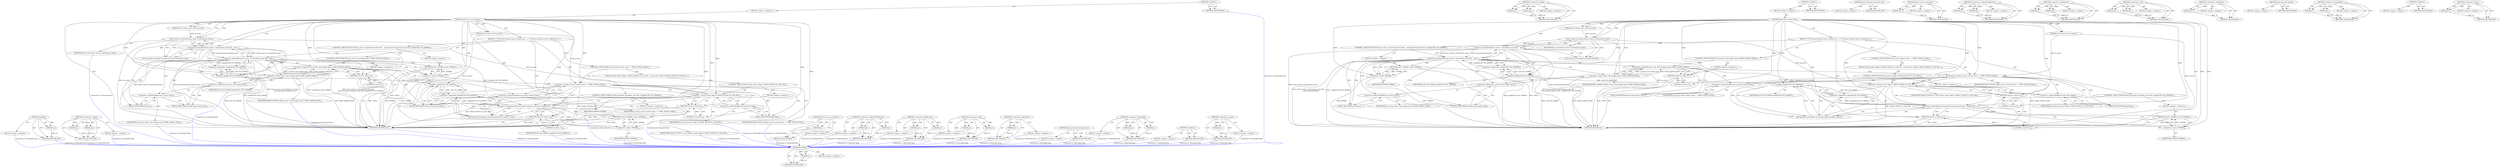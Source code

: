 digraph "&lt;operator&gt;.minus" {
vulnerable_102 [label=<(METHOD,capable)>];
vulnerable_103 [label=<(PARAM,p1)>];
vulnerable_104 [label=<(BLOCK,&lt;empty&gt;,&lt;empty&gt;)>];
vulnerable_105 [label=<(METHOD_RETURN,ANY)>];
vulnerable_125 [label=<(METHOD,&lt;operator&gt;.equals)>];
vulnerable_126 [label=<(PARAM,p1)>];
vulnerable_127 [label=<(PARAM,p2)>];
vulnerable_128 [label=<(BLOCK,&lt;empty&gt;,&lt;empty&gt;)>];
vulnerable_129 [label=<(METHOD_RETURN,ANY)>];
vulnerable_6 [label=<(METHOD,&lt;global&gt;)<SUB>1</SUB>>];
vulnerable_7 [label=<(BLOCK,&lt;empty&gt;,&lt;empty&gt;)<SUB>1</SUB>>];
vulnerable_8 [label=<(METHOD,perf_trace_event_perm)<SUB>1</SUB>>];
vulnerable_9 [label=<(PARAM,struct ftrace_event_call *tp_event)<SUB>1</SUB>>];
vulnerable_10 [label=<(PARAM,struct perf_event *p_event)<SUB>2</SUB>>];
vulnerable_11 [label=<(BLOCK,{
 	/* The ftrace function trace is allowed onl...,{
 	/* The ftrace function trace is allowed onl...)<SUB>3</SUB>>];
vulnerable_12 [label=<(CONTROL_STRUCTURE,IF,if (ftrace_event_is_function(tp_event) &amp;&amp;
	    perf_paranoid_kernel() &amp;&amp; !capable(CAP_SYS_ADMIN)))<SUB>5</SUB>>];
vulnerable_13 [label=<(&lt;operator&gt;.logicalAnd,ftrace_event_is_function(tp_event) &amp;&amp;
	    perf...)<SUB>5</SUB>>];
vulnerable_14 [label=<(&lt;operator&gt;.logicalAnd,ftrace_event_is_function(tp_event) &amp;&amp;
	    perf...)<SUB>5</SUB>>];
vulnerable_15 [label=<(ftrace_event_is_function,ftrace_event_is_function(tp_event))<SUB>5</SUB>>];
vulnerable_16 [label=<(IDENTIFIER,tp_event,ftrace_event_is_function(tp_event))<SUB>5</SUB>>];
vulnerable_17 [label=<(perf_paranoid_kernel,perf_paranoid_kernel())<SUB>6</SUB>>];
vulnerable_18 [label=<(&lt;operator&gt;.logicalNot,!capable(CAP_SYS_ADMIN))<SUB>6</SUB>>];
vulnerable_19 [label=<(capable,capable(CAP_SYS_ADMIN))<SUB>6</SUB>>];
vulnerable_20 [label=<(IDENTIFIER,CAP_SYS_ADMIN,capable(CAP_SYS_ADMIN))<SUB>6</SUB>>];
vulnerable_21 [label=<(BLOCK,&lt;empty&gt;,&lt;empty&gt;)<SUB>7</SUB>>];
vulnerable_22 [label=<(RETURN,return -EPERM;,return -EPERM;)<SUB>7</SUB>>];
vulnerable_23 [label=<(&lt;operator&gt;.minus,-EPERM)<SUB>7</SUB>>];
vulnerable_24 [label=<(IDENTIFIER,EPERM,-EPERM)<SUB>7</SUB>>];
vulnerable_25 [label=<(CONTROL_STRUCTURE,IF,if (!(p_event-&gt;attr.sample_type &amp; PERF_SAMPLE_RAW)))<SUB>10</SUB>>];
vulnerable_26 [label=<(&lt;operator&gt;.logicalNot,!(p_event-&gt;attr.sample_type &amp; PERF_SAMPLE_RAW))<SUB>10</SUB>>];
vulnerable_27 [label=<(&lt;operator&gt;.and,p_event-&gt;attr.sample_type &amp; PERF_SAMPLE_RAW)<SUB>10</SUB>>];
vulnerable_28 [label=<(&lt;operator&gt;.fieldAccess,p_event-&gt;attr.sample_type)<SUB>10</SUB>>];
vulnerable_29 [label=<(&lt;operator&gt;.indirectFieldAccess,p_event-&gt;attr)<SUB>10</SUB>>];
vulnerable_30 [label=<(IDENTIFIER,p_event,p_event-&gt;attr.sample_type &amp; PERF_SAMPLE_RAW)<SUB>10</SUB>>];
vulnerable_31 [label=<(FIELD_IDENTIFIER,attr,attr)<SUB>10</SUB>>];
vulnerable_32 [label=<(FIELD_IDENTIFIER,sample_type,sample_type)<SUB>10</SUB>>];
vulnerable_33 [label=<(IDENTIFIER,PERF_SAMPLE_RAW,p_event-&gt;attr.sample_type &amp; PERF_SAMPLE_RAW)<SUB>10</SUB>>];
vulnerable_34 [label=<(BLOCK,&lt;empty&gt;,&lt;empty&gt;)<SUB>11</SUB>>];
vulnerable_35 [label=<(RETURN,return 0;,return 0;)<SUB>11</SUB>>];
vulnerable_36 [label=<(LITERAL,0,return 0;)<SUB>11</SUB>>];
vulnerable_37 [label=<(CONTROL_STRUCTURE,IF,if (p_event-&gt;attach_state == PERF_ATTACH_TASK))<SUB>14</SUB>>];
vulnerable_38 [label=<(&lt;operator&gt;.equals,p_event-&gt;attach_state == PERF_ATTACH_TASK)<SUB>14</SUB>>];
vulnerable_39 [label=<(&lt;operator&gt;.indirectFieldAccess,p_event-&gt;attach_state)<SUB>14</SUB>>];
vulnerable_40 [label=<(IDENTIFIER,p_event,p_event-&gt;attach_state == PERF_ATTACH_TASK)<SUB>14</SUB>>];
vulnerable_41 [label=<(FIELD_IDENTIFIER,attach_state,attach_state)<SUB>14</SUB>>];
vulnerable_42 [label=<(IDENTIFIER,PERF_ATTACH_TASK,p_event-&gt;attach_state == PERF_ATTACH_TASK)<SUB>14</SUB>>];
vulnerable_43 [label=<(BLOCK,{
		if (tp_event-&gt;flags &amp; TRACE_EVENT_FL_CAP_AN...,{
		if (tp_event-&gt;flags &amp; TRACE_EVENT_FL_CAP_AN...)<SUB>14</SUB>>];
vulnerable_44 [label=<(CONTROL_STRUCTURE,IF,if (tp_event-&gt;flags &amp; TRACE_EVENT_FL_CAP_ANY))<SUB>15</SUB>>];
vulnerable_45 [label=<(&lt;operator&gt;.and,tp_event-&gt;flags &amp; TRACE_EVENT_FL_CAP_ANY)<SUB>15</SUB>>];
vulnerable_46 [label=<(&lt;operator&gt;.indirectFieldAccess,tp_event-&gt;flags)<SUB>15</SUB>>];
vulnerable_47 [label=<(IDENTIFIER,tp_event,tp_event-&gt;flags &amp; TRACE_EVENT_FL_CAP_ANY)<SUB>15</SUB>>];
vulnerable_48 [label=<(FIELD_IDENTIFIER,flags,flags)<SUB>15</SUB>>];
vulnerable_49 [label=<(IDENTIFIER,TRACE_EVENT_FL_CAP_ANY,tp_event-&gt;flags &amp; TRACE_EVENT_FL_CAP_ANY)<SUB>15</SUB>>];
vulnerable_50 [label=<(BLOCK,&lt;empty&gt;,&lt;empty&gt;)<SUB>16</SUB>>];
vulnerable_51 [label=<(RETURN,return 0;,return 0;)<SUB>16</SUB>>];
vulnerable_52 [label=<(LITERAL,0,return 0;)<SUB>16</SUB>>];
vulnerable_53 [label=<(CONTROL_STRUCTURE,IF,if (perf_paranoid_tracepoint_raw() &amp;&amp; !capable(CAP_SYS_ADMIN)))<SUB>23</SUB>>];
vulnerable_54 [label=<(&lt;operator&gt;.logicalAnd,perf_paranoid_tracepoint_raw() &amp;&amp; !capable(CAP_...)<SUB>23</SUB>>];
vulnerable_55 [label=<(perf_paranoid_tracepoint_raw,perf_paranoid_tracepoint_raw())<SUB>23</SUB>>];
vulnerable_56 [label=<(&lt;operator&gt;.logicalNot,!capable(CAP_SYS_ADMIN))<SUB>23</SUB>>];
vulnerable_57 [label=<(capable,capable(CAP_SYS_ADMIN))<SUB>23</SUB>>];
vulnerable_58 [label=<(IDENTIFIER,CAP_SYS_ADMIN,capable(CAP_SYS_ADMIN))<SUB>23</SUB>>];
vulnerable_59 [label=<(BLOCK,&lt;empty&gt;,&lt;empty&gt;)<SUB>24</SUB>>];
vulnerable_60 [label=<(RETURN,return -EPERM;,return -EPERM;)<SUB>24</SUB>>];
vulnerable_61 [label=<(&lt;operator&gt;.minus,-EPERM)<SUB>24</SUB>>];
vulnerable_62 [label=<(IDENTIFIER,EPERM,-EPERM)<SUB>24</SUB>>];
vulnerable_63 [label=<(RETURN,return 0;,return 0;)<SUB>26</SUB>>];
vulnerable_64 [label=<(LITERAL,0,return 0;)<SUB>26</SUB>>];
vulnerable_65 [label=<(METHOD_RETURN,int)<SUB>1</SUB>>];
vulnerable_67 [label=<(METHOD_RETURN,ANY)<SUB>1</SUB>>];
vulnerable_130 [label=<(METHOD,perf_paranoid_tracepoint_raw)>];
vulnerable_131 [label=<(BLOCK,&lt;empty&gt;,&lt;empty&gt;)>];
vulnerable_132 [label=<(METHOD_RETURN,ANY)>];
vulnerable_91 [label=<(METHOD,ftrace_event_is_function)>];
vulnerable_92 [label=<(PARAM,p1)>];
vulnerable_93 [label=<(BLOCK,&lt;empty&gt;,&lt;empty&gt;)>];
vulnerable_94 [label=<(METHOD_RETURN,ANY)>];
vulnerable_120 [label=<(METHOD,&lt;operator&gt;.indirectFieldAccess)>];
vulnerable_121 [label=<(PARAM,p1)>];
vulnerable_122 [label=<(PARAM,p2)>];
vulnerable_123 [label=<(BLOCK,&lt;empty&gt;,&lt;empty&gt;)>];
vulnerable_124 [label=<(METHOD_RETURN,ANY)>];
vulnerable_115 [label=<(METHOD,&lt;operator&gt;.fieldAccess)>];
vulnerable_116 [label=<(PARAM,p1)>];
vulnerable_117 [label=<(PARAM,p2)>];
vulnerable_118 [label=<(BLOCK,&lt;empty&gt;,&lt;empty&gt;)>];
vulnerable_119 [label=<(METHOD_RETURN,ANY)>];
vulnerable_110 [label=<(METHOD,&lt;operator&gt;.and)>];
vulnerable_111 [label=<(PARAM,p1)>];
vulnerable_112 [label=<(PARAM,p2)>];
vulnerable_113 [label=<(BLOCK,&lt;empty&gt;,&lt;empty&gt;)>];
vulnerable_114 [label=<(METHOD_RETURN,ANY)>];
vulnerable_98 [label=<(METHOD,&lt;operator&gt;.logicalNot)>];
vulnerable_99 [label=<(PARAM,p1)>];
vulnerable_100 [label=<(BLOCK,&lt;empty&gt;,&lt;empty&gt;)>];
vulnerable_101 [label=<(METHOD_RETURN,ANY)>];
vulnerable_95 [label=<(METHOD,perf_paranoid_kernel)>];
vulnerable_96 [label=<(BLOCK,&lt;empty&gt;,&lt;empty&gt;)>];
vulnerable_97 [label=<(METHOD_RETURN,ANY)>];
vulnerable_86 [label=<(METHOD,&lt;operator&gt;.logicalAnd)>];
vulnerable_87 [label=<(PARAM,p1)>];
vulnerable_88 [label=<(PARAM,p2)>];
vulnerable_89 [label=<(BLOCK,&lt;empty&gt;,&lt;empty&gt;)>];
vulnerable_90 [label=<(METHOD_RETURN,ANY)>];
vulnerable_80 [label=<(METHOD,&lt;global&gt;)<SUB>1</SUB>>];
vulnerable_81 [label=<(BLOCK,&lt;empty&gt;,&lt;empty&gt;)>];
vulnerable_82 [label=<(METHOD_RETURN,ANY)>];
vulnerable_106 [label=<(METHOD,&lt;operator&gt;.minus)>];
vulnerable_107 [label=<(PARAM,p1)>];
vulnerable_108 [label=<(BLOCK,&lt;empty&gt;,&lt;empty&gt;)>];
vulnerable_109 [label=<(METHOD_RETURN,ANY)>];
fixed_102 [label=<(METHOD,capable)>];
fixed_103 [label=<(PARAM,p1)>];
fixed_104 [label=<(BLOCK,&lt;empty&gt;,&lt;empty&gt;)>];
fixed_105 [label=<(METHOD_RETURN,ANY)>];
fixed_125 [label=<(METHOD,&lt;operator&gt;.equals)>];
fixed_126 [label=<(PARAM,p1)>];
fixed_127 [label=<(PARAM,p2)>];
fixed_128 [label=<(BLOCK,&lt;empty&gt;,&lt;empty&gt;)>];
fixed_129 [label=<(METHOD_RETURN,ANY)>];
fixed_6 [label=<(METHOD,&lt;global&gt;)<SUB>1</SUB>>];
fixed_7 [label=<(BLOCK,&lt;empty&gt;,&lt;empty&gt;)<SUB>1</SUB>>];
fixed_8 [label=<(METHOD,perf_trace_event_perm)<SUB>1</SUB>>];
fixed_9 [label=<(PARAM,struct ftrace_event_call *tp_event)<SUB>1</SUB>>];
fixed_10 [label=<(PARAM,struct perf_event *p_event)<SUB>2</SUB>>];
fixed_11 [label=<(BLOCK,{
 	/* The ftrace function trace is allowed onl...,{
 	/* The ftrace function trace is allowed onl...)<SUB>3</SUB>>];
fixed_12 [label=<(CONTROL_STRUCTURE,IF,if (ftrace_event_is_function(tp_event) &amp;&amp;
	    perf_paranoid_tracepoint_raw() &amp;&amp; !capable(CAP_SYS_ADMIN)))<SUB>5</SUB>>];
fixed_13 [label=<(&lt;operator&gt;.logicalAnd,ftrace_event_is_function(tp_event) &amp;&amp;
	    perf...)<SUB>5</SUB>>];
fixed_14 [label=<(&lt;operator&gt;.logicalAnd,ftrace_event_is_function(tp_event) &amp;&amp;
	    perf...)<SUB>5</SUB>>];
fixed_15 [label=<(ftrace_event_is_function,ftrace_event_is_function(tp_event))<SUB>5</SUB>>];
fixed_16 [label=<(IDENTIFIER,tp_event,ftrace_event_is_function(tp_event))<SUB>5</SUB>>];
fixed_17 [label=<(perf_paranoid_tracepoint_raw,perf_paranoid_tracepoint_raw())<SUB>6</SUB>>];
fixed_18 [label=<(&lt;operator&gt;.logicalNot,!capable(CAP_SYS_ADMIN))<SUB>6</SUB>>];
fixed_19 [label=<(capable,capable(CAP_SYS_ADMIN))<SUB>6</SUB>>];
fixed_20 [label=<(IDENTIFIER,CAP_SYS_ADMIN,capable(CAP_SYS_ADMIN))<SUB>6</SUB>>];
fixed_21 [label=<(BLOCK,&lt;empty&gt;,&lt;empty&gt;)<SUB>7</SUB>>];
fixed_22 [label=<(RETURN,return -EPERM;,return -EPERM;)<SUB>7</SUB>>];
fixed_23 [label=<(&lt;operator&gt;.minus,-EPERM)<SUB>7</SUB>>];
fixed_24 [label=<(IDENTIFIER,EPERM,-EPERM)<SUB>7</SUB>>];
fixed_25 [label=<(CONTROL_STRUCTURE,IF,if (!(p_event-&gt;attr.sample_type &amp; PERF_SAMPLE_RAW)))<SUB>10</SUB>>];
fixed_26 [label=<(&lt;operator&gt;.logicalNot,!(p_event-&gt;attr.sample_type &amp; PERF_SAMPLE_RAW))<SUB>10</SUB>>];
fixed_27 [label=<(&lt;operator&gt;.and,p_event-&gt;attr.sample_type &amp; PERF_SAMPLE_RAW)<SUB>10</SUB>>];
fixed_28 [label=<(&lt;operator&gt;.fieldAccess,p_event-&gt;attr.sample_type)<SUB>10</SUB>>];
fixed_29 [label=<(&lt;operator&gt;.indirectFieldAccess,p_event-&gt;attr)<SUB>10</SUB>>];
fixed_30 [label=<(IDENTIFIER,p_event,p_event-&gt;attr.sample_type &amp; PERF_SAMPLE_RAW)<SUB>10</SUB>>];
fixed_31 [label=<(FIELD_IDENTIFIER,attr,attr)<SUB>10</SUB>>];
fixed_32 [label=<(FIELD_IDENTIFIER,sample_type,sample_type)<SUB>10</SUB>>];
fixed_33 [label=<(IDENTIFIER,PERF_SAMPLE_RAW,p_event-&gt;attr.sample_type &amp; PERF_SAMPLE_RAW)<SUB>10</SUB>>];
fixed_34 [label=<(BLOCK,&lt;empty&gt;,&lt;empty&gt;)<SUB>11</SUB>>];
fixed_35 [label=<(RETURN,return 0;,return 0;)<SUB>11</SUB>>];
fixed_36 [label=<(LITERAL,0,return 0;)<SUB>11</SUB>>];
fixed_37 [label=<(CONTROL_STRUCTURE,IF,if (p_event-&gt;attach_state == PERF_ATTACH_TASK))<SUB>14</SUB>>];
fixed_38 [label=<(&lt;operator&gt;.equals,p_event-&gt;attach_state == PERF_ATTACH_TASK)<SUB>14</SUB>>];
fixed_39 [label=<(&lt;operator&gt;.indirectFieldAccess,p_event-&gt;attach_state)<SUB>14</SUB>>];
fixed_40 [label=<(IDENTIFIER,p_event,p_event-&gt;attach_state == PERF_ATTACH_TASK)<SUB>14</SUB>>];
fixed_41 [label=<(FIELD_IDENTIFIER,attach_state,attach_state)<SUB>14</SUB>>];
fixed_42 [label=<(IDENTIFIER,PERF_ATTACH_TASK,p_event-&gt;attach_state == PERF_ATTACH_TASK)<SUB>14</SUB>>];
fixed_43 [label=<(BLOCK,{
		if (tp_event-&gt;flags &amp; TRACE_EVENT_FL_CAP_AN...,{
		if (tp_event-&gt;flags &amp; TRACE_EVENT_FL_CAP_AN...)<SUB>14</SUB>>];
fixed_44 [label=<(CONTROL_STRUCTURE,IF,if (tp_event-&gt;flags &amp; TRACE_EVENT_FL_CAP_ANY))<SUB>15</SUB>>];
fixed_45 [label=<(&lt;operator&gt;.and,tp_event-&gt;flags &amp; TRACE_EVENT_FL_CAP_ANY)<SUB>15</SUB>>];
fixed_46 [label=<(&lt;operator&gt;.indirectFieldAccess,tp_event-&gt;flags)<SUB>15</SUB>>];
fixed_47 [label=<(IDENTIFIER,tp_event,tp_event-&gt;flags &amp; TRACE_EVENT_FL_CAP_ANY)<SUB>15</SUB>>];
fixed_48 [label=<(FIELD_IDENTIFIER,flags,flags)<SUB>15</SUB>>];
fixed_49 [label=<(IDENTIFIER,TRACE_EVENT_FL_CAP_ANY,tp_event-&gt;flags &amp; TRACE_EVENT_FL_CAP_ANY)<SUB>15</SUB>>];
fixed_50 [label=<(BLOCK,&lt;empty&gt;,&lt;empty&gt;)<SUB>16</SUB>>];
fixed_51 [label=<(RETURN,return 0;,return 0;)<SUB>16</SUB>>];
fixed_52 [label=<(LITERAL,0,return 0;)<SUB>16</SUB>>];
fixed_53 [label=<(CONTROL_STRUCTURE,IF,if (perf_paranoid_tracepoint_raw() &amp;&amp; !capable(CAP_SYS_ADMIN)))<SUB>23</SUB>>];
fixed_54 [label=<(&lt;operator&gt;.logicalAnd,perf_paranoid_tracepoint_raw() &amp;&amp; !capable(CAP_...)<SUB>23</SUB>>];
fixed_55 [label=<(perf_paranoid_tracepoint_raw,perf_paranoid_tracepoint_raw())<SUB>23</SUB>>];
fixed_56 [label=<(&lt;operator&gt;.logicalNot,!capable(CAP_SYS_ADMIN))<SUB>23</SUB>>];
fixed_57 [label=<(capable,capable(CAP_SYS_ADMIN))<SUB>23</SUB>>];
fixed_58 [label=<(IDENTIFIER,CAP_SYS_ADMIN,capable(CAP_SYS_ADMIN))<SUB>23</SUB>>];
fixed_59 [label=<(BLOCK,&lt;empty&gt;,&lt;empty&gt;)<SUB>24</SUB>>];
fixed_60 [label=<(RETURN,return -EPERM;,return -EPERM;)<SUB>24</SUB>>];
fixed_61 [label=<(&lt;operator&gt;.minus,-EPERM)<SUB>24</SUB>>];
fixed_62 [label=<(IDENTIFIER,EPERM,-EPERM)<SUB>24</SUB>>];
fixed_63 [label=<(RETURN,return 0;,return 0;)<SUB>26</SUB>>];
fixed_64 [label=<(LITERAL,0,return 0;)<SUB>26</SUB>>];
fixed_65 [label=<(METHOD_RETURN,int)<SUB>1</SUB>>];
fixed_67 [label=<(METHOD_RETURN,ANY)<SUB>1</SUB>>];
fixed_91 [label=<(METHOD,ftrace_event_is_function)>];
fixed_92 [label=<(PARAM,p1)>];
fixed_93 [label=<(BLOCK,&lt;empty&gt;,&lt;empty&gt;)>];
fixed_94 [label=<(METHOD_RETURN,ANY)>];
fixed_120 [label=<(METHOD,&lt;operator&gt;.indirectFieldAccess)>];
fixed_121 [label=<(PARAM,p1)>];
fixed_122 [label=<(PARAM,p2)>];
fixed_123 [label=<(BLOCK,&lt;empty&gt;,&lt;empty&gt;)>];
fixed_124 [label=<(METHOD_RETURN,ANY)>];
fixed_115 [label=<(METHOD,&lt;operator&gt;.fieldAccess)>];
fixed_116 [label=<(PARAM,p1)>];
fixed_117 [label=<(PARAM,p2)>];
fixed_118 [label=<(BLOCK,&lt;empty&gt;,&lt;empty&gt;)>];
fixed_119 [label=<(METHOD_RETURN,ANY)>];
fixed_110 [label=<(METHOD,&lt;operator&gt;.and)>];
fixed_111 [label=<(PARAM,p1)>];
fixed_112 [label=<(PARAM,p2)>];
fixed_113 [label=<(BLOCK,&lt;empty&gt;,&lt;empty&gt;)>];
fixed_114 [label=<(METHOD_RETURN,ANY)>];
fixed_98 [label=<(METHOD,&lt;operator&gt;.logicalNot)>];
fixed_99 [label=<(PARAM,p1)>];
fixed_100 [label=<(BLOCK,&lt;empty&gt;,&lt;empty&gt;)>];
fixed_101 [label=<(METHOD_RETURN,ANY)>];
fixed_95 [label=<(METHOD,perf_paranoid_tracepoint_raw)>];
fixed_96 [label=<(BLOCK,&lt;empty&gt;,&lt;empty&gt;)>];
fixed_97 [label=<(METHOD_RETURN,ANY)>];
fixed_86 [label=<(METHOD,&lt;operator&gt;.logicalAnd)>];
fixed_87 [label=<(PARAM,p1)>];
fixed_88 [label=<(PARAM,p2)>];
fixed_89 [label=<(BLOCK,&lt;empty&gt;,&lt;empty&gt;)>];
fixed_90 [label=<(METHOD_RETURN,ANY)>];
fixed_80 [label=<(METHOD,&lt;global&gt;)<SUB>1</SUB>>];
fixed_81 [label=<(BLOCK,&lt;empty&gt;,&lt;empty&gt;)>];
fixed_82 [label=<(METHOD_RETURN,ANY)>];
fixed_106 [label=<(METHOD,&lt;operator&gt;.minus)>];
fixed_107 [label=<(PARAM,p1)>];
fixed_108 [label=<(BLOCK,&lt;empty&gt;,&lt;empty&gt;)>];
fixed_109 [label=<(METHOD_RETURN,ANY)>];
vulnerable_102 -> vulnerable_103  [key=0, label="AST: "];
vulnerable_102 -> vulnerable_103  [key=1, label="DDG: "];
vulnerable_102 -> vulnerable_104  [key=0, label="AST: "];
vulnerable_102 -> vulnerable_105  [key=0, label="AST: "];
vulnerable_102 -> vulnerable_105  [key=1, label="CFG: "];
vulnerable_103 -> vulnerable_105  [key=0, label="DDG: p1"];
vulnerable_125 -> vulnerable_126  [key=0, label="AST: "];
vulnerable_125 -> vulnerable_126  [key=1, label="DDG: "];
vulnerable_125 -> vulnerable_128  [key=0, label="AST: "];
vulnerable_125 -> vulnerable_127  [key=0, label="AST: "];
vulnerable_125 -> vulnerable_127  [key=1, label="DDG: "];
vulnerable_125 -> vulnerable_129  [key=0, label="AST: "];
vulnerable_125 -> vulnerable_129  [key=1, label="CFG: "];
vulnerable_126 -> vulnerable_129  [key=0, label="DDG: p1"];
vulnerable_127 -> vulnerable_129  [key=0, label="DDG: p2"];
vulnerable_6 -> vulnerable_7  [key=0, label="AST: "];
vulnerable_6 -> vulnerable_67  [key=0, label="AST: "];
vulnerable_6 -> vulnerable_67  [key=1, label="CFG: "];
vulnerable_7 -> vulnerable_8  [key=0, label="AST: "];
vulnerable_8 -> vulnerable_9  [key=0, label="AST: "];
vulnerable_8 -> vulnerable_9  [key=1, label="DDG: "];
vulnerable_8 -> vulnerable_10  [key=0, label="AST: "];
vulnerable_8 -> vulnerable_10  [key=1, label="DDG: "];
vulnerable_8 -> vulnerable_11  [key=0, label="AST: "];
vulnerable_8 -> vulnerable_65  [key=0, label="AST: "];
vulnerable_8 -> vulnerable_15  [key=0, label="CFG: "];
vulnerable_8 -> vulnerable_15  [key=1, label="DDG: "];
vulnerable_8 -> vulnerable_63  [key=0, label="DDG: "];
vulnerable_8 -> vulnerable_64  [key=0, label="DDG: "];
vulnerable_8 -> vulnerable_35  [key=0, label="DDG: "];
vulnerable_8 -> vulnerable_38  [key=0, label="DDG: "];
vulnerable_8 -> vulnerable_54  [key=0, label="DDG: "];
vulnerable_8 -> vulnerable_14  [key=0, label="DDG: "];
vulnerable_8 -> vulnerable_27  [key=0, label="DDG: "];
vulnerable_8 -> vulnerable_36  [key=0, label="DDG: "];
vulnerable_8 -> vulnerable_19  [key=0, label="DDG: "];
vulnerable_8 -> vulnerable_23  [key=0, label="DDG: "];
vulnerable_8 -> vulnerable_45  [key=0, label="DDG: "];
vulnerable_8 -> vulnerable_51  [key=0, label="DDG: "];
vulnerable_8 -> vulnerable_57  [key=0, label="DDG: "];
vulnerable_8 -> vulnerable_61  [key=0, label="DDG: "];
vulnerable_8 -> vulnerable_52  [key=0, label="DDG: "];
vulnerable_9 -> vulnerable_15  [key=0, label="DDG: tp_event"];
vulnerable_10 -> vulnerable_65  [key=0, label="DDG: p_event"];
vulnerable_10 -> vulnerable_38  [key=0, label="DDG: p_event"];
vulnerable_11 -> vulnerable_12  [key=0, label="AST: "];
vulnerable_11 -> vulnerable_25  [key=0, label="AST: "];
vulnerable_11 -> vulnerable_37  [key=0, label="AST: "];
vulnerable_11 -> vulnerable_53  [key=0, label="AST: "];
vulnerable_11 -> vulnerable_63  [key=0, label="AST: "];
vulnerable_12 -> vulnerable_13  [key=0, label="AST: "];
vulnerable_12 -> vulnerable_21  [key=0, label="AST: "];
vulnerable_13 -> vulnerable_14  [key=0, label="AST: "];
vulnerable_13 -> vulnerable_18  [key=0, label="AST: "];
vulnerable_13 -> vulnerable_23  [key=0, label="CFG: "];
vulnerable_13 -> vulnerable_23  [key=1, label="CDG: "];
vulnerable_13 -> vulnerable_31  [key=0, label="CFG: "];
vulnerable_13 -> vulnerable_31  [key=1, label="CDG: "];
vulnerable_13 -> vulnerable_65  [key=0, label="DDG: ftrace_event_is_function(tp_event) &amp;&amp;
	    perf_paranoid_kernel()"];
vulnerable_13 -> vulnerable_65  [key=1, label="DDG: !capable(CAP_SYS_ADMIN)"];
vulnerable_13 -> vulnerable_65  [key=2, label="DDG: ftrace_event_is_function(tp_event) &amp;&amp;
	    perf_paranoid_kernel() &amp;&amp; !capable(CAP_SYS_ADMIN)"];
vulnerable_13 -> vulnerable_54  [key=0, label="DDG: !capable(CAP_SYS_ADMIN)"];
vulnerable_13 -> vulnerable_32  [key=0, label="CDG: "];
vulnerable_13 -> vulnerable_26  [key=0, label="CDG: "];
vulnerable_13 -> vulnerable_28  [key=0, label="CDG: "];
vulnerable_13 -> vulnerable_22  [key=0, label="CDG: "];
vulnerable_13 -> vulnerable_27  [key=0, label="CDG: "];
vulnerable_13 -> vulnerable_29  [key=0, label="CDG: "];
vulnerable_14 -> vulnerable_15  [key=0, label="AST: "];
vulnerable_14 -> vulnerable_17  [key=0, label="AST: "];
vulnerable_14 -> vulnerable_13  [key=0, label="CFG: "];
vulnerable_14 -> vulnerable_13  [key=1, label="DDG: ftrace_event_is_function(tp_event)"];
vulnerable_14 -> vulnerable_13  [key=2, label="DDG: perf_paranoid_kernel()"];
vulnerable_14 -> vulnerable_19  [key=0, label="CFG: "];
vulnerable_14 -> vulnerable_19  [key=1, label="CDG: "];
vulnerable_14 -> vulnerable_65  [key=0, label="DDG: ftrace_event_is_function(tp_event)"];
vulnerable_14 -> vulnerable_65  [key=1, label="DDG: perf_paranoid_kernel()"];
vulnerable_14 -> vulnerable_18  [key=0, label="CDG: "];
vulnerable_15 -> vulnerable_16  [key=0, label="AST: "];
vulnerable_15 -> vulnerable_17  [key=0, label="CFG: "];
vulnerable_15 -> vulnerable_17  [key=1, label="CDG: "];
vulnerable_15 -> vulnerable_14  [key=0, label="CFG: "];
vulnerable_15 -> vulnerable_14  [key=1, label="DDG: tp_event"];
vulnerable_15 -> vulnerable_65  [key=0, label="DDG: tp_event"];
vulnerable_15 -> vulnerable_45  [key=0, label="DDG: tp_event"];
vulnerable_17 -> vulnerable_14  [key=0, label="CFG: "];
vulnerable_18 -> vulnerable_19  [key=0, label="AST: "];
vulnerable_18 -> vulnerable_13  [key=0, label="CFG: "];
vulnerable_18 -> vulnerable_13  [key=1, label="DDG: capable(CAP_SYS_ADMIN)"];
vulnerable_18 -> vulnerable_65  [key=0, label="DDG: capable(CAP_SYS_ADMIN)"];
vulnerable_19 -> vulnerable_20  [key=0, label="AST: "];
vulnerable_19 -> vulnerable_18  [key=0, label="CFG: "];
vulnerable_19 -> vulnerable_18  [key=1, label="DDG: CAP_SYS_ADMIN"];
vulnerable_19 -> vulnerable_65  [key=0, label="DDG: CAP_SYS_ADMIN"];
vulnerable_19 -> vulnerable_57  [key=0, label="DDG: CAP_SYS_ADMIN"];
vulnerable_21 -> vulnerable_22  [key=0, label="AST: "];
vulnerable_22 -> vulnerable_23  [key=0, label="AST: "];
vulnerable_22 -> vulnerable_65  [key=0, label="CFG: "];
vulnerable_22 -> vulnerable_65  [key=1, label="DDG: &lt;RET&gt;"];
vulnerable_23 -> vulnerable_24  [key=0, label="AST: "];
vulnerable_23 -> vulnerable_22  [key=0, label="CFG: "];
vulnerable_23 -> vulnerable_22  [key=1, label="DDG: -EPERM"];
vulnerable_23 -> vulnerable_65  [key=0, label="DDG: EPERM"];
vulnerable_23 -> vulnerable_65  [key=1, label="DDG: -EPERM"];
vulnerable_25 -> vulnerable_26  [key=0, label="AST: "];
vulnerable_25 -> vulnerable_34  [key=0, label="AST: "];
vulnerable_26 -> vulnerable_27  [key=0, label="AST: "];
vulnerable_26 -> vulnerable_35  [key=0, label="CFG: "];
vulnerable_26 -> vulnerable_35  [key=1, label="CDG: "];
vulnerable_26 -> vulnerable_41  [key=0, label="CFG: "];
vulnerable_26 -> vulnerable_41  [key=1, label="CDG: "];
vulnerable_26 -> vulnerable_38  [key=0, label="CDG: "];
vulnerable_26 -> vulnerable_39  [key=0, label="CDG: "];
vulnerable_27 -> vulnerable_28  [key=0, label="AST: "];
vulnerable_27 -> vulnerable_33  [key=0, label="AST: "];
vulnerable_27 -> vulnerable_26  [key=0, label="CFG: "];
vulnerable_27 -> vulnerable_26  [key=1, label="DDG: p_event-&gt;attr.sample_type"];
vulnerable_27 -> vulnerable_26  [key=2, label="DDG: PERF_SAMPLE_RAW"];
vulnerable_27 -> vulnerable_65  [key=0, label="DDG: PERF_SAMPLE_RAW"];
vulnerable_28 -> vulnerable_29  [key=0, label="AST: "];
vulnerable_28 -> vulnerable_32  [key=0, label="AST: "];
vulnerable_28 -> vulnerable_27  [key=0, label="CFG: "];
vulnerable_29 -> vulnerable_30  [key=0, label="AST: "];
vulnerable_29 -> vulnerable_31  [key=0, label="AST: "];
vulnerable_29 -> vulnerable_32  [key=0, label="CFG: "];
vulnerable_31 -> vulnerable_29  [key=0, label="CFG: "];
vulnerable_32 -> vulnerable_28  [key=0, label="CFG: "];
vulnerable_34 -> vulnerable_35  [key=0, label="AST: "];
vulnerable_35 -> vulnerable_36  [key=0, label="AST: "];
vulnerable_35 -> vulnerable_65  [key=0, label="CFG: "];
vulnerable_35 -> vulnerable_65  [key=1, label="DDG: &lt;RET&gt;"];
vulnerable_36 -> vulnerable_35  [key=0, label="DDG: 0"];
vulnerable_37 -> vulnerable_38  [key=0, label="AST: "];
vulnerable_37 -> vulnerable_43  [key=0, label="AST: "];
vulnerable_38 -> vulnerable_39  [key=0, label="AST: "];
vulnerable_38 -> vulnerable_42  [key=0, label="AST: "];
vulnerable_38 -> vulnerable_55  [key=0, label="CFG: "];
vulnerable_38 -> vulnerable_55  [key=1, label="CDG: "];
vulnerable_38 -> vulnerable_48  [key=0, label="CFG: "];
vulnerable_38 -> vulnerable_48  [key=1, label="CDG: "];
vulnerable_38 -> vulnerable_65  [key=0, label="DDG: PERF_ATTACH_TASK"];
vulnerable_38 -> vulnerable_46  [key=0, label="CDG: "];
vulnerable_38 -> vulnerable_45  [key=0, label="CDG: "];
vulnerable_38 -> vulnerable_54  [key=0, label="CDG: "];
vulnerable_39 -> vulnerable_40  [key=0, label="AST: "];
vulnerable_39 -> vulnerable_41  [key=0, label="AST: "];
vulnerable_39 -> vulnerable_38  [key=0, label="CFG: "];
vulnerable_41 -> vulnerable_39  [key=0, label="CFG: "];
vulnerable_43 -> vulnerable_44  [key=0, label="AST: "];
vulnerable_44 -> vulnerable_45  [key=0, label="AST: "];
vulnerable_44 -> vulnerable_50  [key=0, label="AST: "];
vulnerable_45 -> vulnerable_46  [key=0, label="AST: "];
vulnerable_45 -> vulnerable_49  [key=0, label="AST: "];
vulnerable_45 -> vulnerable_55  [key=0, label="CFG: "];
vulnerable_45 -> vulnerable_55  [key=1, label="CDG: "];
vulnerable_45 -> vulnerable_51  [key=0, label="CFG: "];
vulnerable_45 -> vulnerable_51  [key=1, label="CDG: "];
vulnerable_45 -> vulnerable_65  [key=0, label="DDG: TRACE_EVENT_FL_CAP_ANY"];
vulnerable_45 -> vulnerable_54  [key=0, label="CDG: "];
vulnerable_46 -> vulnerable_47  [key=0, label="AST: "];
vulnerable_46 -> vulnerable_48  [key=0, label="AST: "];
vulnerable_46 -> vulnerable_45  [key=0, label="CFG: "];
vulnerable_48 -> vulnerable_46  [key=0, label="CFG: "];
vulnerable_50 -> vulnerable_51  [key=0, label="AST: "];
vulnerable_51 -> vulnerable_52  [key=0, label="AST: "];
vulnerable_51 -> vulnerable_65  [key=0, label="CFG: "];
vulnerable_51 -> vulnerable_65  [key=1, label="DDG: &lt;RET&gt;"];
vulnerable_52 -> vulnerable_51  [key=0, label="DDG: 0"];
vulnerable_53 -> vulnerable_54  [key=0, label="AST: "];
vulnerable_53 -> vulnerable_59  [key=0, label="AST: "];
vulnerable_54 -> vulnerable_55  [key=0, label="AST: "];
vulnerable_54 -> vulnerable_56  [key=0, label="AST: "];
vulnerable_54 -> vulnerable_61  [key=0, label="CFG: "];
vulnerable_54 -> vulnerable_61  [key=1, label="CDG: "];
vulnerable_54 -> vulnerable_63  [key=0, label="CFG: "];
vulnerable_54 -> vulnerable_63  [key=1, label="CDG: "];
vulnerable_54 -> vulnerable_60  [key=0, label="CDG: "];
vulnerable_55 -> vulnerable_54  [key=0, label="CFG: "];
vulnerable_55 -> vulnerable_57  [key=0, label="CFG: "];
vulnerable_55 -> vulnerable_57  [key=1, label="CDG: "];
vulnerable_55 -> vulnerable_56  [key=0, label="CDG: "];
vulnerable_56 -> vulnerable_57  [key=0, label="AST: "];
vulnerable_56 -> vulnerable_54  [key=0, label="CFG: "];
vulnerable_56 -> vulnerable_54  [key=1, label="DDG: capable(CAP_SYS_ADMIN)"];
vulnerable_57 -> vulnerable_58  [key=0, label="AST: "];
vulnerable_57 -> vulnerable_56  [key=0, label="CFG: "];
vulnerable_57 -> vulnerable_56  [key=1, label="DDG: CAP_SYS_ADMIN"];
vulnerable_59 -> vulnerable_60  [key=0, label="AST: "];
vulnerable_60 -> vulnerable_61  [key=0, label="AST: "];
vulnerable_60 -> vulnerable_65  [key=0, label="CFG: "];
vulnerable_60 -> vulnerable_65  [key=1, label="DDG: &lt;RET&gt;"];
vulnerable_61 -> vulnerable_62  [key=0, label="AST: "];
vulnerable_61 -> vulnerable_60  [key=0, label="CFG: "];
vulnerable_61 -> vulnerable_60  [key=1, label="DDG: -EPERM"];
vulnerable_63 -> vulnerable_64  [key=0, label="AST: "];
vulnerable_63 -> vulnerable_65  [key=0, label="CFG: "];
vulnerable_63 -> vulnerable_65  [key=1, label="DDG: &lt;RET&gt;"];
vulnerable_64 -> vulnerable_63  [key=0, label="DDG: 0"];
vulnerable_130 -> vulnerable_131  [key=0, label="AST: "];
vulnerable_130 -> vulnerable_132  [key=0, label="AST: "];
vulnerable_130 -> vulnerable_132  [key=1, label="CFG: "];
vulnerable_91 -> vulnerable_92  [key=0, label="AST: "];
vulnerable_91 -> vulnerable_92  [key=1, label="DDG: "];
vulnerable_91 -> vulnerable_93  [key=0, label="AST: "];
vulnerable_91 -> vulnerable_94  [key=0, label="AST: "];
vulnerable_91 -> vulnerable_94  [key=1, label="CFG: "];
vulnerable_92 -> vulnerable_94  [key=0, label="DDG: p1"];
vulnerable_120 -> vulnerable_121  [key=0, label="AST: "];
vulnerable_120 -> vulnerable_121  [key=1, label="DDG: "];
vulnerable_120 -> vulnerable_123  [key=0, label="AST: "];
vulnerable_120 -> vulnerable_122  [key=0, label="AST: "];
vulnerable_120 -> vulnerable_122  [key=1, label="DDG: "];
vulnerable_120 -> vulnerable_124  [key=0, label="AST: "];
vulnerable_120 -> vulnerable_124  [key=1, label="CFG: "];
vulnerable_121 -> vulnerable_124  [key=0, label="DDG: p1"];
vulnerable_122 -> vulnerable_124  [key=0, label="DDG: p2"];
vulnerable_115 -> vulnerable_116  [key=0, label="AST: "];
vulnerable_115 -> vulnerable_116  [key=1, label="DDG: "];
vulnerable_115 -> vulnerable_118  [key=0, label="AST: "];
vulnerable_115 -> vulnerable_117  [key=0, label="AST: "];
vulnerable_115 -> vulnerable_117  [key=1, label="DDG: "];
vulnerable_115 -> vulnerable_119  [key=0, label="AST: "];
vulnerable_115 -> vulnerable_119  [key=1, label="CFG: "];
vulnerable_116 -> vulnerable_119  [key=0, label="DDG: p1"];
vulnerable_117 -> vulnerable_119  [key=0, label="DDG: p2"];
vulnerable_110 -> vulnerable_111  [key=0, label="AST: "];
vulnerable_110 -> vulnerable_111  [key=1, label="DDG: "];
vulnerable_110 -> vulnerable_113  [key=0, label="AST: "];
vulnerable_110 -> vulnerable_112  [key=0, label="AST: "];
vulnerable_110 -> vulnerable_112  [key=1, label="DDG: "];
vulnerable_110 -> vulnerable_114  [key=0, label="AST: "];
vulnerable_110 -> vulnerable_114  [key=1, label="CFG: "];
vulnerable_111 -> vulnerable_114  [key=0, label="DDG: p1"];
vulnerable_112 -> vulnerable_114  [key=0, label="DDG: p2"];
vulnerable_98 -> vulnerable_99  [key=0, label="AST: "];
vulnerable_98 -> vulnerable_99  [key=1, label="DDG: "];
vulnerable_98 -> vulnerable_100  [key=0, label="AST: "];
vulnerable_98 -> vulnerable_101  [key=0, label="AST: "];
vulnerable_98 -> vulnerable_101  [key=1, label="CFG: "];
vulnerable_99 -> vulnerable_101  [key=0, label="DDG: p1"];
vulnerable_95 -> vulnerable_96  [key=0, label="AST: "];
vulnerable_95 -> vulnerable_97  [key=0, label="AST: "];
vulnerable_95 -> vulnerable_97  [key=1, label="CFG: "];
vulnerable_86 -> vulnerable_87  [key=0, label="AST: "];
vulnerable_86 -> vulnerable_87  [key=1, label="DDG: "];
vulnerable_86 -> vulnerable_89  [key=0, label="AST: "];
vulnerable_86 -> vulnerable_88  [key=0, label="AST: "];
vulnerable_86 -> vulnerable_88  [key=1, label="DDG: "];
vulnerable_86 -> vulnerable_90  [key=0, label="AST: "];
vulnerable_86 -> vulnerable_90  [key=1, label="CFG: "];
vulnerable_87 -> vulnerable_90  [key=0, label="DDG: p1"];
vulnerable_88 -> vulnerable_90  [key=0, label="DDG: p2"];
vulnerable_80 -> vulnerable_81  [key=0, label="AST: "];
vulnerable_80 -> vulnerable_82  [key=0, label="AST: "];
vulnerable_80 -> vulnerable_82  [key=1, label="CFG: "];
vulnerable_106 -> vulnerable_107  [key=0, label="AST: "];
vulnerable_106 -> vulnerable_107  [key=1, label="DDG: "];
vulnerable_106 -> vulnerable_108  [key=0, label="AST: "];
vulnerable_106 -> vulnerable_109  [key=0, label="AST: "];
vulnerable_106 -> vulnerable_109  [key=1, label="CFG: "];
vulnerable_107 -> vulnerable_109  [key=0, label="DDG: p1"];
fixed_102 -> fixed_103  [key=0, label="AST: "];
fixed_102 -> fixed_103  [key=1, label="DDG: "];
fixed_102 -> fixed_104  [key=0, label="AST: "];
fixed_102 -> fixed_105  [key=0, label="AST: "];
fixed_102 -> fixed_105  [key=1, label="CFG: "];
fixed_103 -> fixed_105  [key=0, label="DDG: p1"];
fixed_104 -> vulnerable_102  [color=blue, key=0, label="Connection to Vulnerable Root", penwidth="2.0", style=dashed];
fixed_105 -> vulnerable_102  [color=blue, key=0, label="Connection to Vulnerable Root", penwidth="2.0", style=dashed];
fixed_125 -> fixed_126  [key=0, label="AST: "];
fixed_125 -> fixed_126  [key=1, label="DDG: "];
fixed_125 -> fixed_128  [key=0, label="AST: "];
fixed_125 -> fixed_127  [key=0, label="AST: "];
fixed_125 -> fixed_127  [key=1, label="DDG: "];
fixed_125 -> fixed_129  [key=0, label="AST: "];
fixed_125 -> fixed_129  [key=1, label="CFG: "];
fixed_126 -> fixed_129  [key=0, label="DDG: p1"];
fixed_127 -> fixed_129  [key=0, label="DDG: p2"];
fixed_128 -> vulnerable_102  [color=blue, key=0, label="Connection to Vulnerable Root", penwidth="2.0", style=dashed];
fixed_129 -> vulnerable_102  [color=blue, key=0, label="Connection to Vulnerable Root", penwidth="2.0", style=dashed];
fixed_6 -> fixed_7  [key=0, label="AST: "];
fixed_6 -> fixed_67  [key=0, label="AST: "];
fixed_6 -> fixed_67  [key=1, label="CFG: "];
fixed_7 -> fixed_8  [key=0, label="AST: "];
fixed_8 -> fixed_9  [key=0, label="AST: "];
fixed_8 -> fixed_9  [key=1, label="DDG: "];
fixed_8 -> fixed_10  [key=0, label="AST: "];
fixed_8 -> fixed_10  [key=1, label="DDG: "];
fixed_8 -> fixed_11  [key=0, label="AST: "];
fixed_8 -> fixed_65  [key=0, label="AST: "];
fixed_8 -> fixed_15  [key=0, label="CFG: "];
fixed_8 -> fixed_15  [key=1, label="DDG: "];
fixed_8 -> fixed_63  [key=0, label="DDG: "];
fixed_8 -> fixed_64  [key=0, label="DDG: "];
fixed_8 -> fixed_35  [key=0, label="DDG: "];
fixed_8 -> fixed_38  [key=0, label="DDG: "];
fixed_8 -> fixed_54  [key=0, label="DDG: "];
fixed_8 -> fixed_14  [key=0, label="DDG: "];
fixed_8 -> fixed_27  [key=0, label="DDG: "];
fixed_8 -> fixed_36  [key=0, label="DDG: "];
fixed_8 -> fixed_19  [key=0, label="DDG: "];
fixed_8 -> fixed_23  [key=0, label="DDG: "];
fixed_8 -> fixed_45  [key=0, label="DDG: "];
fixed_8 -> fixed_51  [key=0, label="DDG: "];
fixed_8 -> fixed_57  [key=0, label="DDG: "];
fixed_8 -> fixed_61  [key=0, label="DDG: "];
fixed_8 -> fixed_52  [key=0, label="DDG: "];
fixed_9 -> fixed_15  [key=0, label="DDG: tp_event"];
fixed_10 -> fixed_65  [key=0, label="DDG: p_event"];
fixed_10 -> fixed_38  [key=0, label="DDG: p_event"];
fixed_11 -> fixed_12  [key=0, label="AST: "];
fixed_11 -> fixed_25  [key=0, label="AST: "];
fixed_11 -> fixed_37  [key=0, label="AST: "];
fixed_11 -> fixed_53  [key=0, label="AST: "];
fixed_11 -> fixed_63  [key=0, label="AST: "];
fixed_12 -> fixed_13  [key=0, label="AST: "];
fixed_12 -> fixed_21  [key=0, label="AST: "];
fixed_13 -> fixed_14  [key=0, label="AST: "];
fixed_13 -> fixed_18  [key=0, label="AST: "];
fixed_13 -> fixed_23  [key=0, label="CFG: "];
fixed_13 -> fixed_23  [key=1, label="CDG: "];
fixed_13 -> fixed_31  [key=0, label="CFG: "];
fixed_13 -> fixed_31  [key=1, label="CDG: "];
fixed_13 -> fixed_65  [key=0, label="DDG: ftrace_event_is_function(tp_event) &amp;&amp;
	    perf_paranoid_tracepoint_raw()"];
fixed_13 -> fixed_65  [key=1, label="DDG: !capable(CAP_SYS_ADMIN)"];
fixed_13 -> fixed_65  [key=2, label="DDG: ftrace_event_is_function(tp_event) &amp;&amp;
	    perf_paranoid_tracepoint_raw() &amp;&amp; !capable(CAP_SYS_ADMIN)"];
fixed_13 -> fixed_54  [key=0, label="DDG: !capable(CAP_SYS_ADMIN)"];
fixed_13 -> fixed_32  [key=0, label="CDG: "];
fixed_13 -> fixed_26  [key=0, label="CDG: "];
fixed_13 -> fixed_28  [key=0, label="CDG: "];
fixed_13 -> fixed_22  [key=0, label="CDG: "];
fixed_13 -> fixed_27  [key=0, label="CDG: "];
fixed_13 -> fixed_29  [key=0, label="CDG: "];
fixed_14 -> fixed_15  [key=0, label="AST: "];
fixed_14 -> fixed_17  [key=0, label="AST: "];
fixed_14 -> fixed_13  [key=0, label="CFG: "];
fixed_14 -> fixed_13  [key=1, label="DDG: ftrace_event_is_function(tp_event)"];
fixed_14 -> fixed_13  [key=2, label="DDG: perf_paranoid_tracepoint_raw()"];
fixed_14 -> fixed_19  [key=0, label="CFG: "];
fixed_14 -> fixed_19  [key=1, label="CDG: "];
fixed_14 -> fixed_65  [key=0, label="DDG: ftrace_event_is_function(tp_event)"];
fixed_14 -> fixed_65  [key=1, label="DDG: perf_paranoid_tracepoint_raw()"];
fixed_14 -> fixed_18  [key=0, label="CDG: "];
fixed_15 -> fixed_16  [key=0, label="AST: "];
fixed_15 -> fixed_17  [key=0, label="CFG: "];
fixed_15 -> fixed_17  [key=1, label="CDG: "];
fixed_15 -> fixed_14  [key=0, label="CFG: "];
fixed_15 -> fixed_14  [key=1, label="DDG: tp_event"];
fixed_15 -> fixed_65  [key=0, label="DDG: tp_event"];
fixed_15 -> fixed_45  [key=0, label="DDG: tp_event"];
fixed_16 -> vulnerable_102  [color=blue, key=0, label="Connection to Vulnerable Root", penwidth="2.0", style=dashed];
fixed_17 -> fixed_14  [key=0, label="CFG: "];
fixed_18 -> fixed_19  [key=0, label="AST: "];
fixed_18 -> fixed_13  [key=0, label="CFG: "];
fixed_18 -> fixed_13  [key=1, label="DDG: capable(CAP_SYS_ADMIN)"];
fixed_18 -> fixed_65  [key=0, label="DDG: capable(CAP_SYS_ADMIN)"];
fixed_19 -> fixed_20  [key=0, label="AST: "];
fixed_19 -> fixed_18  [key=0, label="CFG: "];
fixed_19 -> fixed_18  [key=1, label="DDG: CAP_SYS_ADMIN"];
fixed_19 -> fixed_65  [key=0, label="DDG: CAP_SYS_ADMIN"];
fixed_19 -> fixed_57  [key=0, label="DDG: CAP_SYS_ADMIN"];
fixed_20 -> vulnerable_102  [color=blue, key=0, label="Connection to Vulnerable Root", penwidth="2.0", style=dashed];
fixed_21 -> fixed_22  [key=0, label="AST: "];
fixed_22 -> fixed_23  [key=0, label="AST: "];
fixed_22 -> fixed_65  [key=0, label="CFG: "];
fixed_22 -> fixed_65  [key=1, label="DDG: &lt;RET&gt;"];
fixed_23 -> fixed_24  [key=0, label="AST: "];
fixed_23 -> fixed_22  [key=0, label="CFG: "];
fixed_23 -> fixed_22  [key=1, label="DDG: -EPERM"];
fixed_23 -> fixed_65  [key=0, label="DDG: EPERM"];
fixed_23 -> fixed_65  [key=1, label="DDG: -EPERM"];
fixed_24 -> vulnerable_102  [color=blue, key=0, label="Connection to Vulnerable Root", penwidth="2.0", style=dashed];
fixed_25 -> fixed_26  [key=0, label="AST: "];
fixed_25 -> fixed_34  [key=0, label="AST: "];
fixed_26 -> fixed_27  [key=0, label="AST: "];
fixed_26 -> fixed_35  [key=0, label="CFG: "];
fixed_26 -> fixed_35  [key=1, label="CDG: "];
fixed_26 -> fixed_41  [key=0, label="CFG: "];
fixed_26 -> fixed_41  [key=1, label="CDG: "];
fixed_26 -> fixed_38  [key=0, label="CDG: "];
fixed_26 -> fixed_39  [key=0, label="CDG: "];
fixed_27 -> fixed_28  [key=0, label="AST: "];
fixed_27 -> fixed_33  [key=0, label="AST: "];
fixed_27 -> fixed_26  [key=0, label="CFG: "];
fixed_27 -> fixed_26  [key=1, label="DDG: p_event-&gt;attr.sample_type"];
fixed_27 -> fixed_26  [key=2, label="DDG: PERF_SAMPLE_RAW"];
fixed_27 -> fixed_65  [key=0, label="DDG: PERF_SAMPLE_RAW"];
fixed_28 -> fixed_29  [key=0, label="AST: "];
fixed_28 -> fixed_32  [key=0, label="AST: "];
fixed_28 -> fixed_27  [key=0, label="CFG: "];
fixed_29 -> fixed_30  [key=0, label="AST: "];
fixed_29 -> fixed_31  [key=0, label="AST: "];
fixed_29 -> fixed_32  [key=0, label="CFG: "];
fixed_30 -> vulnerable_102  [color=blue, key=0, label="Connection to Vulnerable Root", penwidth="2.0", style=dashed];
fixed_31 -> fixed_29  [key=0, label="CFG: "];
fixed_32 -> fixed_28  [key=0, label="CFG: "];
fixed_33 -> vulnerable_102  [color=blue, key=0, label="Connection to Vulnerable Root", penwidth="2.0", style=dashed];
fixed_34 -> fixed_35  [key=0, label="AST: "];
fixed_35 -> fixed_36  [key=0, label="AST: "];
fixed_35 -> fixed_65  [key=0, label="CFG: "];
fixed_35 -> fixed_65  [key=1, label="DDG: &lt;RET&gt;"];
fixed_36 -> fixed_35  [key=0, label="DDG: 0"];
fixed_37 -> fixed_38  [key=0, label="AST: "];
fixed_37 -> fixed_43  [key=0, label="AST: "];
fixed_38 -> fixed_39  [key=0, label="AST: "];
fixed_38 -> fixed_42  [key=0, label="AST: "];
fixed_38 -> fixed_55  [key=0, label="CFG: "];
fixed_38 -> fixed_55  [key=1, label="CDG: "];
fixed_38 -> fixed_48  [key=0, label="CFG: "];
fixed_38 -> fixed_48  [key=1, label="CDG: "];
fixed_38 -> fixed_65  [key=0, label="DDG: PERF_ATTACH_TASK"];
fixed_38 -> fixed_46  [key=0, label="CDG: "];
fixed_38 -> fixed_45  [key=0, label="CDG: "];
fixed_38 -> fixed_54  [key=0, label="CDG: "];
fixed_39 -> fixed_40  [key=0, label="AST: "];
fixed_39 -> fixed_41  [key=0, label="AST: "];
fixed_39 -> fixed_38  [key=0, label="CFG: "];
fixed_40 -> vulnerable_102  [color=blue, key=0, label="Connection to Vulnerable Root", penwidth="2.0", style=dashed];
fixed_41 -> fixed_39  [key=0, label="CFG: "];
fixed_42 -> vulnerable_102  [color=blue, key=0, label="Connection to Vulnerable Root", penwidth="2.0", style=dashed];
fixed_43 -> fixed_44  [key=0, label="AST: "];
fixed_44 -> fixed_45  [key=0, label="AST: "];
fixed_44 -> fixed_50  [key=0, label="AST: "];
fixed_45 -> fixed_46  [key=0, label="AST: "];
fixed_45 -> fixed_49  [key=0, label="AST: "];
fixed_45 -> fixed_55  [key=0, label="CFG: "];
fixed_45 -> fixed_55  [key=1, label="CDG: "];
fixed_45 -> fixed_51  [key=0, label="CFG: "];
fixed_45 -> fixed_51  [key=1, label="CDG: "];
fixed_45 -> fixed_65  [key=0, label="DDG: TRACE_EVENT_FL_CAP_ANY"];
fixed_45 -> fixed_54  [key=0, label="CDG: "];
fixed_46 -> fixed_47  [key=0, label="AST: "];
fixed_46 -> fixed_48  [key=0, label="AST: "];
fixed_46 -> fixed_45  [key=0, label="CFG: "];
fixed_47 -> vulnerable_102  [color=blue, key=0, label="Connection to Vulnerable Root", penwidth="2.0", style=dashed];
fixed_48 -> fixed_46  [key=0, label="CFG: "];
fixed_49 -> vulnerable_102  [color=blue, key=0, label="Connection to Vulnerable Root", penwidth="2.0", style=dashed];
fixed_50 -> fixed_51  [key=0, label="AST: "];
fixed_51 -> fixed_52  [key=0, label="AST: "];
fixed_51 -> fixed_65  [key=0, label="CFG: "];
fixed_51 -> fixed_65  [key=1, label="DDG: &lt;RET&gt;"];
fixed_52 -> fixed_51  [key=0, label="DDG: 0"];
fixed_53 -> fixed_54  [key=0, label="AST: "];
fixed_53 -> fixed_59  [key=0, label="AST: "];
fixed_54 -> fixed_55  [key=0, label="AST: "];
fixed_54 -> fixed_56  [key=0, label="AST: "];
fixed_54 -> fixed_61  [key=0, label="CFG: "];
fixed_54 -> fixed_61  [key=1, label="CDG: "];
fixed_54 -> fixed_63  [key=0, label="CFG: "];
fixed_54 -> fixed_63  [key=1, label="CDG: "];
fixed_54 -> fixed_60  [key=0, label="CDG: "];
fixed_55 -> fixed_54  [key=0, label="CFG: "];
fixed_55 -> fixed_57  [key=0, label="CFG: "];
fixed_55 -> fixed_57  [key=1, label="CDG: "];
fixed_55 -> fixed_56  [key=0, label="CDG: "];
fixed_56 -> fixed_57  [key=0, label="AST: "];
fixed_56 -> fixed_54  [key=0, label="CFG: "];
fixed_56 -> fixed_54  [key=1, label="DDG: capable(CAP_SYS_ADMIN)"];
fixed_57 -> fixed_58  [key=0, label="AST: "];
fixed_57 -> fixed_56  [key=0, label="CFG: "];
fixed_57 -> fixed_56  [key=1, label="DDG: CAP_SYS_ADMIN"];
fixed_58 -> vulnerable_102  [color=blue, key=0, label="Connection to Vulnerable Root", penwidth="2.0", style=dashed];
fixed_59 -> fixed_60  [key=0, label="AST: "];
fixed_60 -> fixed_61  [key=0, label="AST: "];
fixed_60 -> fixed_65  [key=0, label="CFG: "];
fixed_60 -> fixed_65  [key=1, label="DDG: &lt;RET&gt;"];
fixed_61 -> fixed_62  [key=0, label="AST: "];
fixed_61 -> fixed_60  [key=0, label="CFG: "];
fixed_61 -> fixed_60  [key=1, label="DDG: -EPERM"];
fixed_62 -> vulnerable_102  [color=blue, key=0, label="Connection to Vulnerable Root", penwidth="2.0", style=dashed];
fixed_63 -> fixed_64  [key=0, label="AST: "];
fixed_63 -> fixed_65  [key=0, label="CFG: "];
fixed_63 -> fixed_65  [key=1, label="DDG: &lt;RET&gt;"];
fixed_64 -> fixed_63  [key=0, label="DDG: 0"];
fixed_65 -> vulnerable_102  [color=blue, key=0, label="Connection to Vulnerable Root", penwidth="2.0", style=dashed];
fixed_67 -> vulnerable_102  [color=blue, key=0, label="Connection to Vulnerable Root", penwidth="2.0", style=dashed];
fixed_91 -> fixed_92  [key=0, label="AST: "];
fixed_91 -> fixed_92  [key=1, label="DDG: "];
fixed_91 -> fixed_93  [key=0, label="AST: "];
fixed_91 -> fixed_94  [key=0, label="AST: "];
fixed_91 -> fixed_94  [key=1, label="CFG: "];
fixed_92 -> fixed_94  [key=0, label="DDG: p1"];
fixed_93 -> vulnerable_102  [color=blue, key=0, label="Connection to Vulnerable Root", penwidth="2.0", style=dashed];
fixed_94 -> vulnerable_102  [color=blue, key=0, label="Connection to Vulnerable Root", penwidth="2.0", style=dashed];
fixed_120 -> fixed_121  [key=0, label="AST: "];
fixed_120 -> fixed_121  [key=1, label="DDG: "];
fixed_120 -> fixed_123  [key=0, label="AST: "];
fixed_120 -> fixed_122  [key=0, label="AST: "];
fixed_120 -> fixed_122  [key=1, label="DDG: "];
fixed_120 -> fixed_124  [key=0, label="AST: "];
fixed_120 -> fixed_124  [key=1, label="CFG: "];
fixed_121 -> fixed_124  [key=0, label="DDG: p1"];
fixed_122 -> fixed_124  [key=0, label="DDG: p2"];
fixed_123 -> vulnerable_102  [color=blue, key=0, label="Connection to Vulnerable Root", penwidth="2.0", style=dashed];
fixed_124 -> vulnerable_102  [color=blue, key=0, label="Connection to Vulnerable Root", penwidth="2.0", style=dashed];
fixed_115 -> fixed_116  [key=0, label="AST: "];
fixed_115 -> fixed_116  [key=1, label="DDG: "];
fixed_115 -> fixed_118  [key=0, label="AST: "];
fixed_115 -> fixed_117  [key=0, label="AST: "];
fixed_115 -> fixed_117  [key=1, label="DDG: "];
fixed_115 -> fixed_119  [key=0, label="AST: "];
fixed_115 -> fixed_119  [key=1, label="CFG: "];
fixed_116 -> fixed_119  [key=0, label="DDG: p1"];
fixed_117 -> fixed_119  [key=0, label="DDG: p2"];
fixed_118 -> vulnerable_102  [color=blue, key=0, label="Connection to Vulnerable Root", penwidth="2.0", style=dashed];
fixed_119 -> vulnerable_102  [color=blue, key=0, label="Connection to Vulnerable Root", penwidth="2.0", style=dashed];
fixed_110 -> fixed_111  [key=0, label="AST: "];
fixed_110 -> fixed_111  [key=1, label="DDG: "];
fixed_110 -> fixed_113  [key=0, label="AST: "];
fixed_110 -> fixed_112  [key=0, label="AST: "];
fixed_110 -> fixed_112  [key=1, label="DDG: "];
fixed_110 -> fixed_114  [key=0, label="AST: "];
fixed_110 -> fixed_114  [key=1, label="CFG: "];
fixed_111 -> fixed_114  [key=0, label="DDG: p1"];
fixed_112 -> fixed_114  [key=0, label="DDG: p2"];
fixed_113 -> vulnerable_102  [color=blue, key=0, label="Connection to Vulnerable Root", penwidth="2.0", style=dashed];
fixed_114 -> vulnerable_102  [color=blue, key=0, label="Connection to Vulnerable Root", penwidth="2.0", style=dashed];
fixed_98 -> fixed_99  [key=0, label="AST: "];
fixed_98 -> fixed_99  [key=1, label="DDG: "];
fixed_98 -> fixed_100  [key=0, label="AST: "];
fixed_98 -> fixed_101  [key=0, label="AST: "];
fixed_98 -> fixed_101  [key=1, label="CFG: "];
fixed_99 -> fixed_101  [key=0, label="DDG: p1"];
fixed_100 -> vulnerable_102  [color=blue, key=0, label="Connection to Vulnerable Root", penwidth="2.0", style=dashed];
fixed_101 -> vulnerable_102  [color=blue, key=0, label="Connection to Vulnerable Root", penwidth="2.0", style=dashed];
fixed_95 -> fixed_96  [key=0, label="AST: "];
fixed_95 -> fixed_97  [key=0, label="AST: "];
fixed_95 -> fixed_97  [key=1, label="CFG: "];
fixed_96 -> vulnerable_102  [color=blue, key=0, label="Connection to Vulnerable Root", penwidth="2.0", style=dashed];
fixed_97 -> vulnerable_102  [color=blue, key=0, label="Connection to Vulnerable Root", penwidth="2.0", style=dashed];
fixed_86 -> fixed_87  [key=0, label="AST: "];
fixed_86 -> fixed_87  [key=1, label="DDG: "];
fixed_86 -> fixed_89  [key=0, label="AST: "];
fixed_86 -> fixed_88  [key=0, label="AST: "];
fixed_86 -> fixed_88  [key=1, label="DDG: "];
fixed_86 -> fixed_90  [key=0, label="AST: "];
fixed_86 -> fixed_90  [key=1, label="CFG: "];
fixed_87 -> fixed_90  [key=0, label="DDG: p1"];
fixed_88 -> fixed_90  [key=0, label="DDG: p2"];
fixed_89 -> vulnerable_102  [color=blue, key=0, label="Connection to Vulnerable Root", penwidth="2.0", style=dashed];
fixed_90 -> vulnerable_102  [color=blue, key=0, label="Connection to Vulnerable Root", penwidth="2.0", style=dashed];
fixed_80 -> fixed_81  [key=0, label="AST: "];
fixed_80 -> fixed_82  [key=0, label="AST: "];
fixed_80 -> fixed_82  [key=1, label="CFG: "];
fixed_81 -> vulnerable_102  [color=blue, key=0, label="Connection to Vulnerable Root", penwidth="2.0", style=dashed];
fixed_82 -> vulnerable_102  [color=blue, key=0, label="Connection to Vulnerable Root", penwidth="2.0", style=dashed];
fixed_106 -> fixed_107  [key=0, label="AST: "];
fixed_106 -> fixed_107  [key=1, label="DDG: "];
fixed_106 -> fixed_108  [key=0, label="AST: "];
fixed_106 -> fixed_109  [key=0, label="AST: "];
fixed_106 -> fixed_109  [key=1, label="CFG: "];
fixed_107 -> fixed_109  [key=0, label="DDG: p1"];
fixed_108 -> vulnerable_102  [color=blue, key=0, label="Connection to Vulnerable Root", penwidth="2.0", style=dashed];
fixed_109 -> vulnerable_102  [color=blue, key=0, label="Connection to Vulnerable Root", penwidth="2.0", style=dashed];
}
